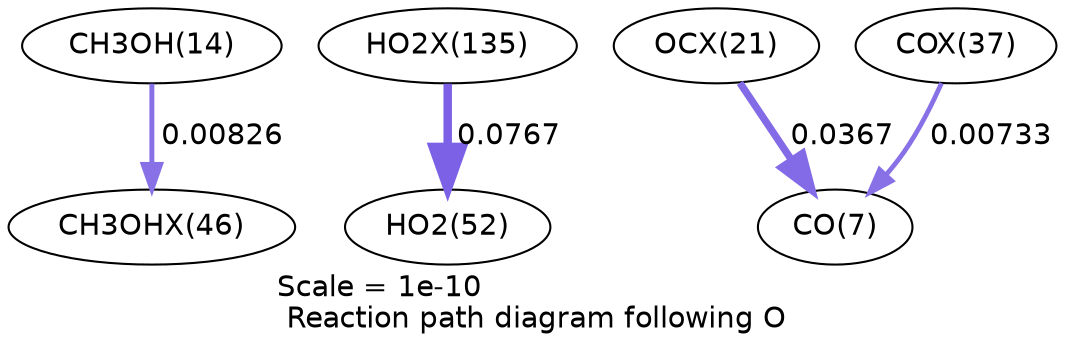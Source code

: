 digraph reaction_paths {
center=1;
s16 -> s61[fontname="Helvetica", penwidth=2.38, arrowsize=1.19, color="0.7, 0.508, 0.9"
, label=" 0.00826"];
s68 -> s21[fontname="Helvetica", penwidth=4.06, arrowsize=2.03, color="0.7, 0.577, 0.9"
, label=" 0.0767"];
s41 -> s9[fontname="Helvetica", penwidth=3.5, arrowsize=1.75, color="0.7, 0.537, 0.9"
, label=" 0.0367"];
s52 -> s9[fontname="Helvetica", penwidth=2.29, arrowsize=1.14, color="0.7, 0.507, 0.9"
, label=" 0.00733"];
s9 [ fontname="Helvetica", label="CO(7)"];
s16 [ fontname="Helvetica", label="CH3OH(14)"];
s21 [ fontname="Helvetica", label="HO2(52)"];
s41 [ fontname="Helvetica", label="OCX(21)"];
s52 [ fontname="Helvetica", label="COX(37)"];
s61 [ fontname="Helvetica", label="CH3OHX(46)"];
s68 [ fontname="Helvetica", label="HO2X(135)"];
 label = "Scale = 1e-10\l Reaction path diagram following O";
 fontname = "Helvetica";
}
